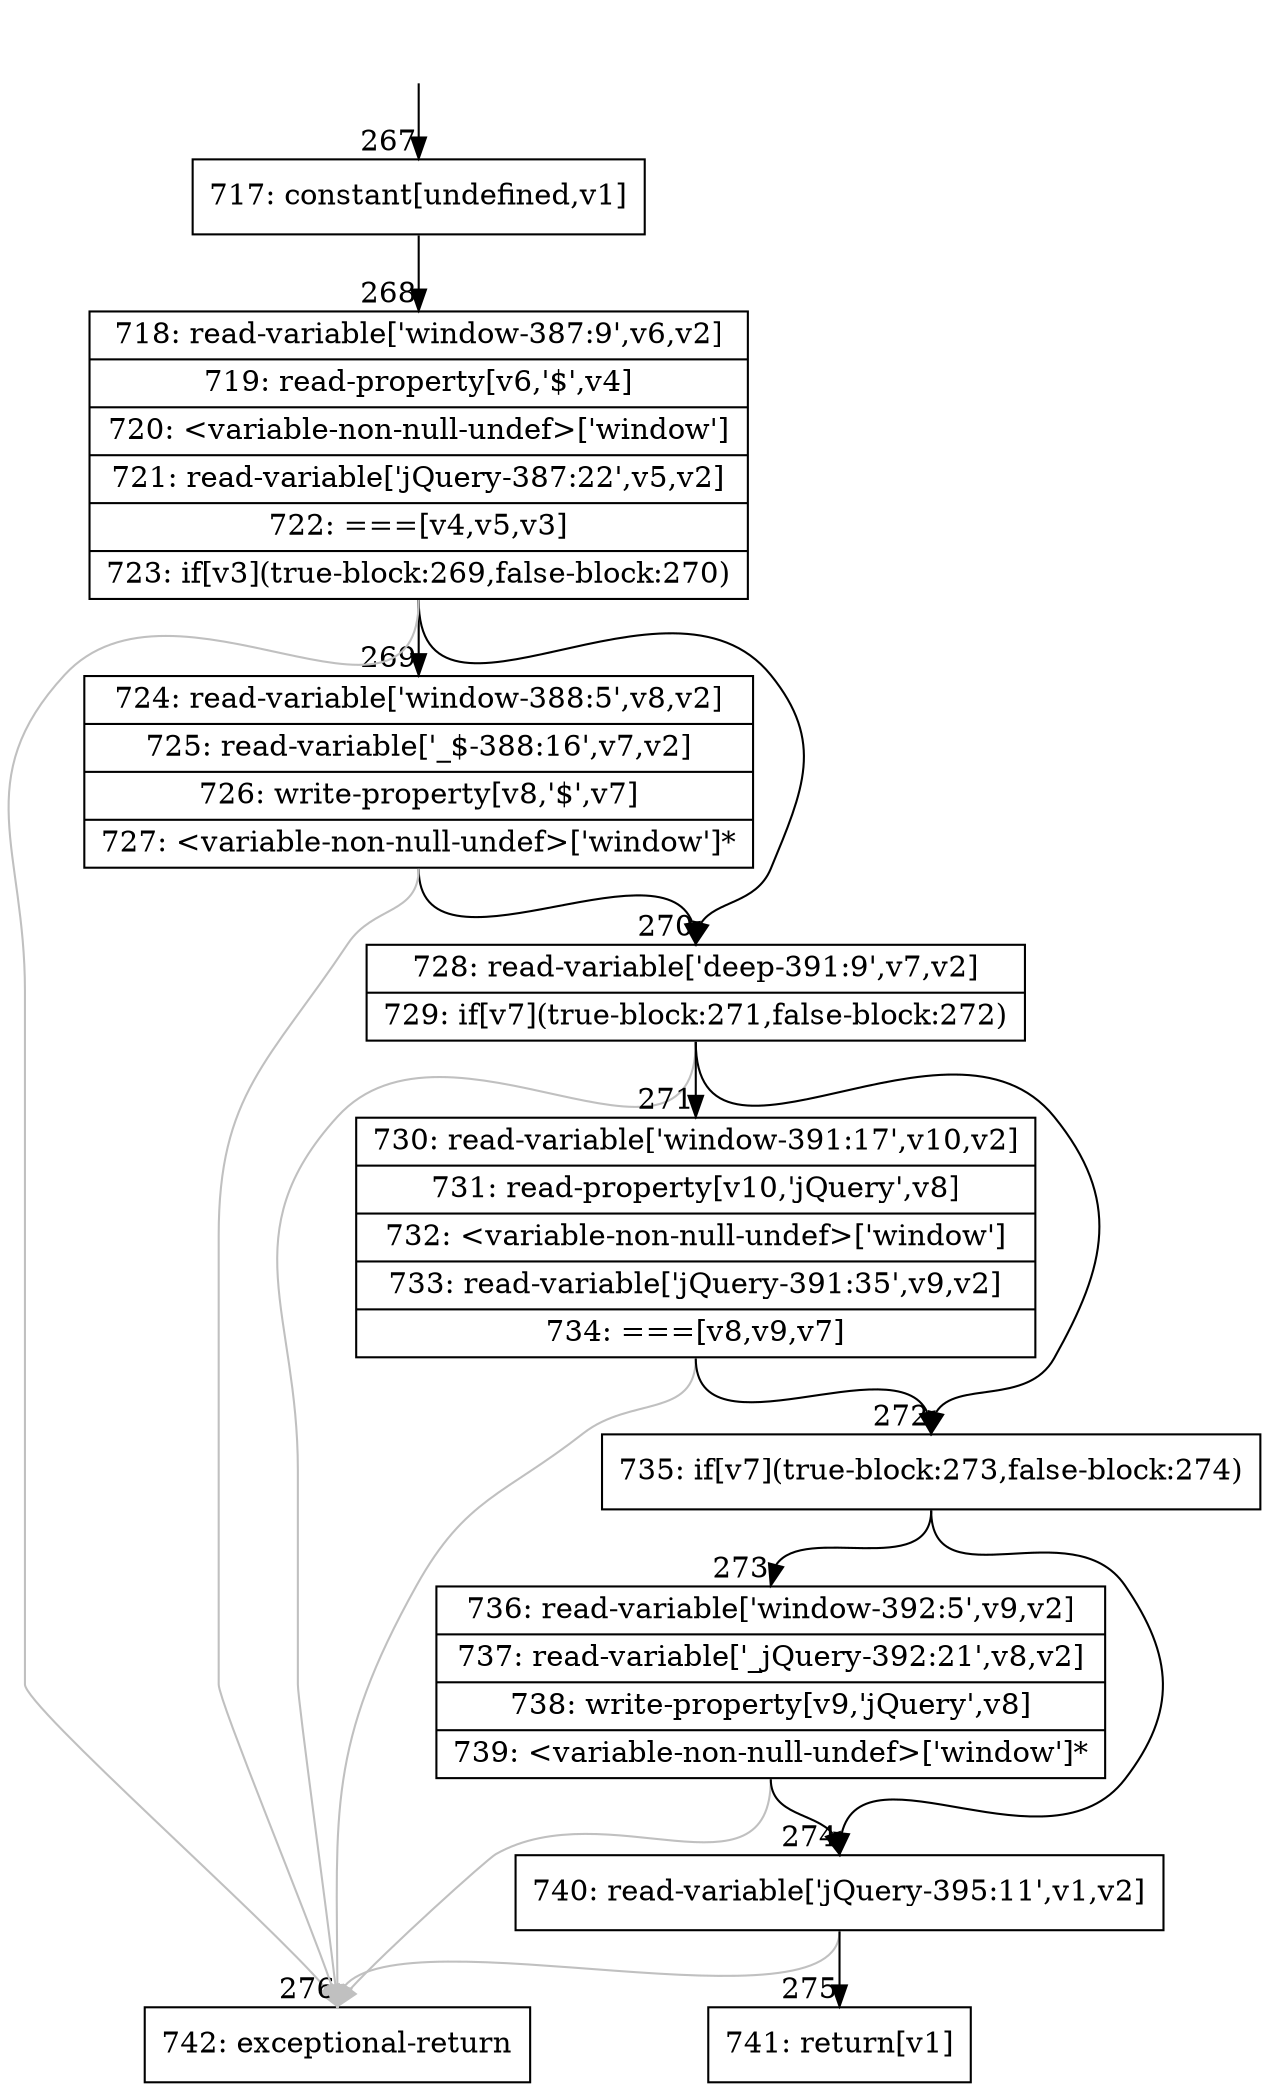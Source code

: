 digraph {
rankdir="TD"
BB_entry21[shape=none,label=""];
BB_entry21 -> BB267 [tailport=s, headport=n, headlabel="    267"]
BB267 [shape=record label="{717: constant[undefined,v1]}" ] 
BB267 -> BB268 [tailport=s, headport=n, headlabel="      268"]
BB268 [shape=record label="{718: read-variable['window-387:9',v6,v2]|719: read-property[v6,'$',v4]|720: \<variable-non-null-undef\>['window']|721: read-variable['jQuery-387:22',v5,v2]|722: ===[v4,v5,v3]|723: if[v3](true-block:269,false-block:270)}" ] 
BB268 -> BB269 [tailport=s, headport=n, headlabel="      269"]
BB268 -> BB270 [tailport=s, headport=n, headlabel="      270"]
BB268 -> BB276 [tailport=s, headport=n, color=gray, headlabel="      276"]
BB269 [shape=record label="{724: read-variable['window-388:5',v8,v2]|725: read-variable['_$-388:16',v7,v2]|726: write-property[v8,'$',v7]|727: \<variable-non-null-undef\>['window']*}" ] 
BB269 -> BB270 [tailport=s, headport=n]
BB269 -> BB276 [tailport=s, headport=n, color=gray]
BB270 [shape=record label="{728: read-variable['deep-391:9',v7,v2]|729: if[v7](true-block:271,false-block:272)}" ] 
BB270 -> BB272 [tailport=s, headport=n, headlabel="      272"]
BB270 -> BB271 [tailport=s, headport=n, headlabel="      271"]
BB270 -> BB276 [tailport=s, headport=n, color=gray]
BB271 [shape=record label="{730: read-variable['window-391:17',v10,v2]|731: read-property[v10,'jQuery',v8]|732: \<variable-non-null-undef\>['window']|733: read-variable['jQuery-391:35',v9,v2]|734: ===[v8,v9,v7]}" ] 
BB271 -> BB272 [tailport=s, headport=n]
BB271 -> BB276 [tailport=s, headport=n, color=gray]
BB272 [shape=record label="{735: if[v7](true-block:273,false-block:274)}" ] 
BB272 -> BB273 [tailport=s, headport=n, headlabel="      273"]
BB272 -> BB274 [tailport=s, headport=n, headlabel="      274"]
BB273 [shape=record label="{736: read-variable['window-392:5',v9,v2]|737: read-variable['_jQuery-392:21',v8,v2]|738: write-property[v9,'jQuery',v8]|739: \<variable-non-null-undef\>['window']*}" ] 
BB273 -> BB274 [tailport=s, headport=n]
BB273 -> BB276 [tailport=s, headport=n, color=gray]
BB274 [shape=record label="{740: read-variable['jQuery-395:11',v1,v2]}" ] 
BB274 -> BB275 [tailport=s, headport=n, headlabel="      275"]
BB274 -> BB276 [tailport=s, headport=n, color=gray]
BB275 [shape=record label="{741: return[v1]}" ] 
BB276 [shape=record label="{742: exceptional-return}" ] 
}
